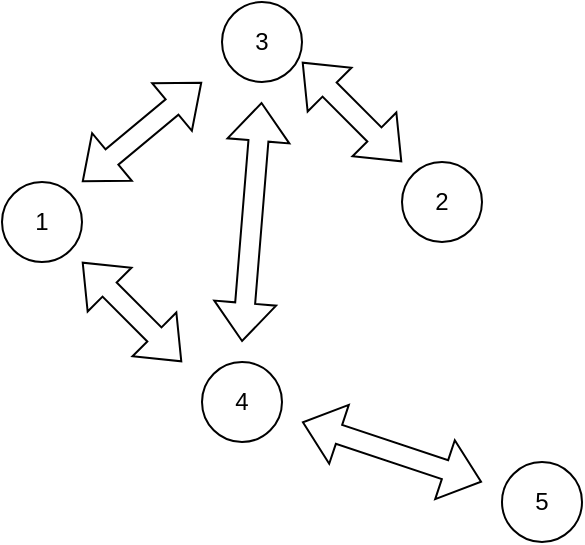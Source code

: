 <mxfile version="15.8.7" type="device"><diagram id="6S52etwz7pzEla1kaj_7" name="페이지-1"><mxGraphModel dx="681" dy="408" grid="1" gridSize="10" guides="1" tooltips="1" connect="1" arrows="1" fold="1" page="1" pageScale="1" pageWidth="6000" pageHeight="6000" math="0" shadow="0"><root><mxCell id="0"/><mxCell id="1" parent="0"/><mxCell id="Lki7tqnU1IDa4MyQahbi-1" value="1" style="ellipse;whiteSpace=wrap;html=1;aspect=fixed;" parent="1" vertex="1"><mxGeometry x="330" y="240" width="40" height="40" as="geometry"/></mxCell><mxCell id="Lki7tqnU1IDa4MyQahbi-6" value="2" style="ellipse;whiteSpace=wrap;html=1;aspect=fixed;" parent="1" vertex="1"><mxGeometry x="530" y="230" width="40" height="40" as="geometry"/></mxCell><mxCell id="Lki7tqnU1IDa4MyQahbi-7" value="3" style="ellipse;whiteSpace=wrap;html=1;aspect=fixed;" parent="1" vertex="1"><mxGeometry x="440" y="150" width="40" height="40" as="geometry"/></mxCell><mxCell id="Lki7tqnU1IDa4MyQahbi-8" value="4" style="ellipse;whiteSpace=wrap;html=1;aspect=fixed;" parent="1" vertex="1"><mxGeometry x="430" y="330" width="40" height="40" as="geometry"/></mxCell><mxCell id="Lki7tqnU1IDa4MyQahbi-9" value="5" style="ellipse;whiteSpace=wrap;html=1;aspect=fixed;" parent="1" vertex="1"><mxGeometry x="580" y="380" width="40" height="40" as="geometry"/></mxCell><mxCell id="Lki7tqnU1IDa4MyQahbi-10" value="" style="shape=flexArrow;endArrow=classic;startArrow=classic;html=1;rounded=0;" parent="1" edge="1"><mxGeometry width="100" height="100" relative="1" as="geometry"><mxPoint x="370" y="240" as="sourcePoint"/><mxPoint x="430" y="190" as="targetPoint"/></mxGeometry></mxCell><mxCell id="Lki7tqnU1IDa4MyQahbi-11" value="" style="shape=flexArrow;endArrow=classic;startArrow=classic;html=1;rounded=0;" parent="1" edge="1"><mxGeometry width="100" height="100" relative="1" as="geometry"><mxPoint x="370" y="280" as="sourcePoint"/><mxPoint x="420" y="330" as="targetPoint"/></mxGeometry></mxCell><mxCell id="Lki7tqnU1IDa4MyQahbi-12" value="" style="shape=flexArrow;endArrow=classic;startArrow=classic;html=1;rounded=0;" parent="1" edge="1"><mxGeometry width="100" height="100" relative="1" as="geometry"><mxPoint x="480" y="180" as="sourcePoint"/><mxPoint x="530" y="230" as="targetPoint"/></mxGeometry></mxCell><mxCell id="Lki7tqnU1IDa4MyQahbi-13" value="" style="shape=flexArrow;endArrow=classic;startArrow=classic;html=1;rounded=0;" parent="1" edge="1"><mxGeometry width="100" height="100" relative="1" as="geometry"><mxPoint x="459.8" y="200" as="sourcePoint"/><mxPoint x="450" y="320" as="targetPoint"/></mxGeometry></mxCell><mxCell id="Lki7tqnU1IDa4MyQahbi-14" value="" style="shape=flexArrow;endArrow=classic;startArrow=classic;html=1;rounded=0;" parent="1" edge="1"><mxGeometry width="100" height="100" relative="1" as="geometry"><mxPoint x="480" y="360" as="sourcePoint"/><mxPoint x="570" y="390" as="targetPoint"/></mxGeometry></mxCell></root></mxGraphModel></diagram></mxfile>